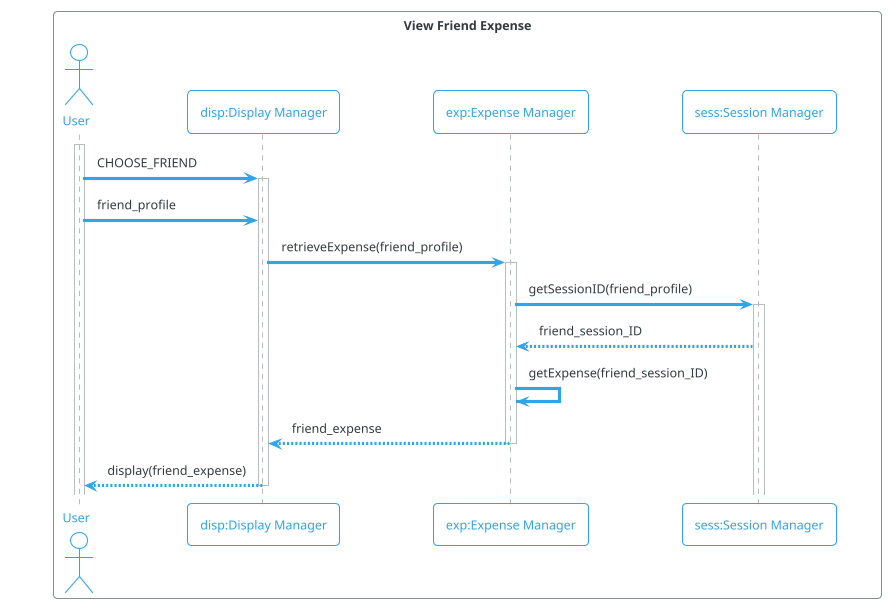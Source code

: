 @startuml
!theme cerulean-outline
box "View Friend Expense"
actor "User" as user
participant "disp:Display Manager" as disp
participant "exp:Expense Manager" as exp
participant "sess:Session Manager" as sess
end box
activate user
user -> disp ++ : CHOOSE_FRIEND
user -> disp : friend_profile
disp -> exp ++ : retrieveExpense(friend_profile)
exp -> sess ++ : getSessionID(friend_profile)
sess --> exp : friend_session_ID
exp -> exp : getExpense(friend_session_ID)
exp --> disp -- : friend_expense
disp --> user -- : display(friend_expense)
@enduml